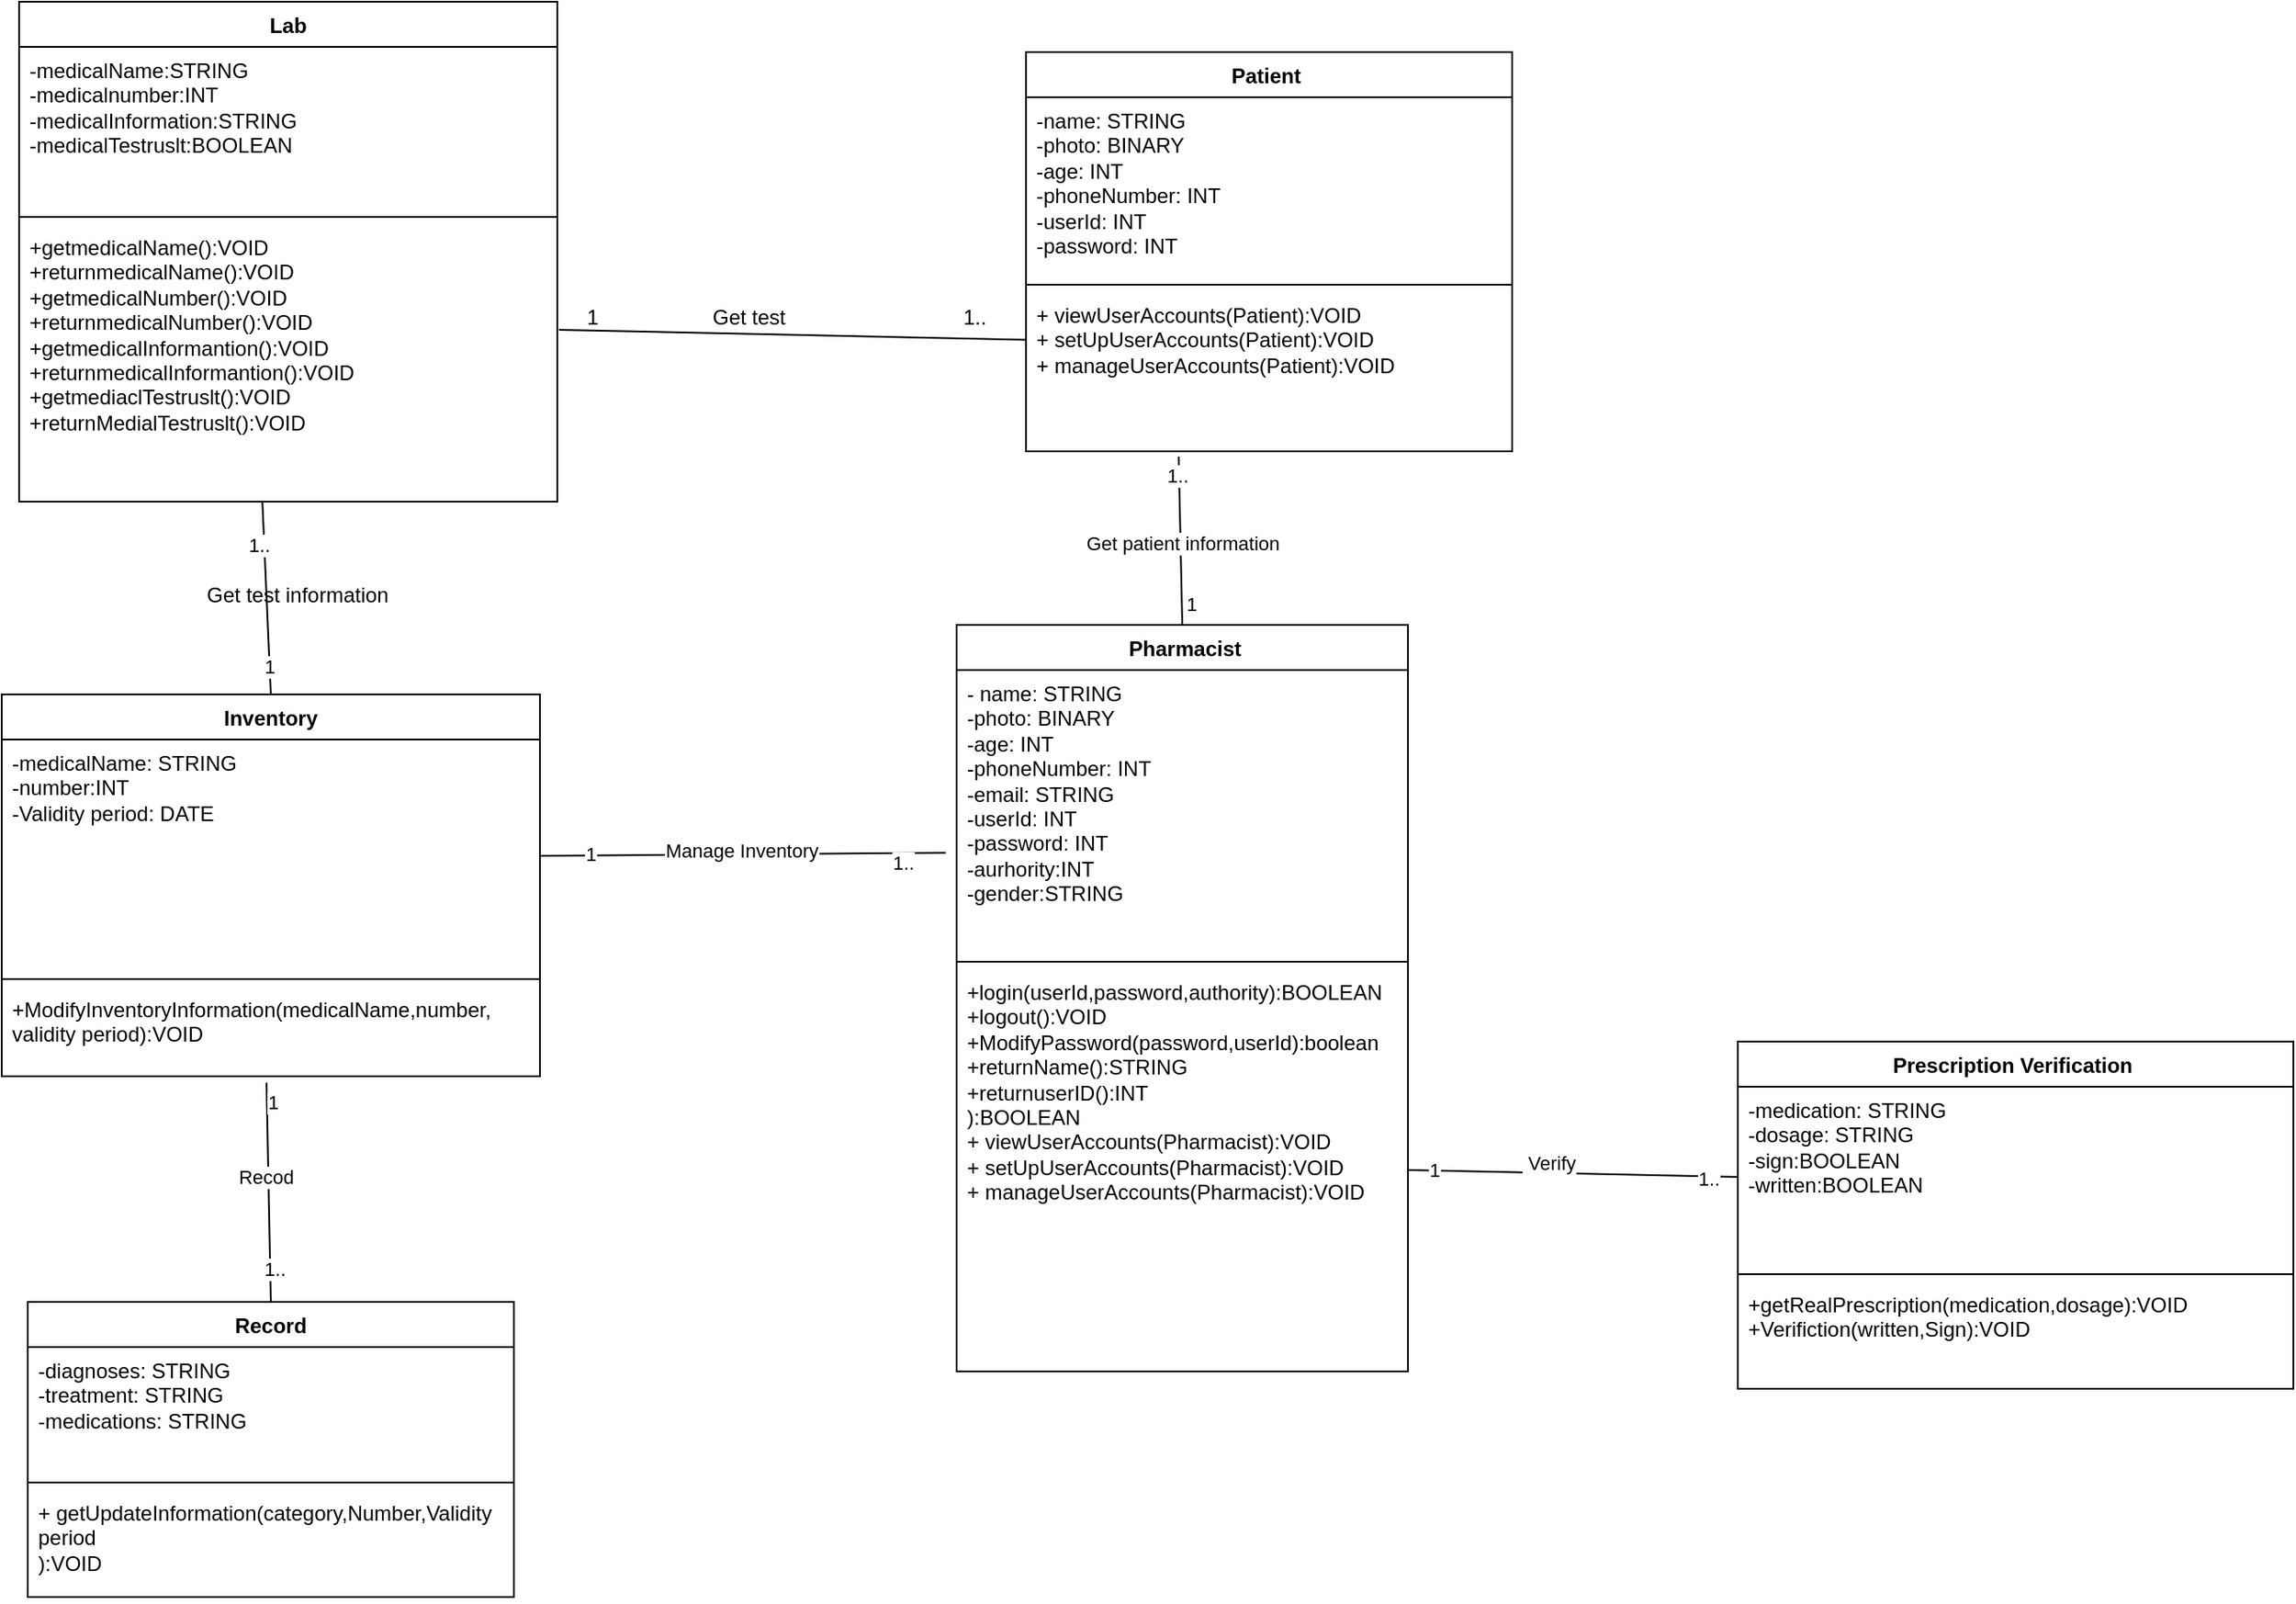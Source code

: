 <mxfile version="22.1.11" type="device">
  <diagram id="C5RBs43oDa-KdzZeNtuy" name="Page-1">
    <mxGraphModel dx="2901" dy="2267" grid="1" gridSize="10" guides="1" tooltips="1" connect="1" arrows="1" fold="1" page="1" pageScale="1" pageWidth="827" pageHeight="1169" math="0" shadow="0">
      <root>
        <mxCell id="WIyWlLk6GJQsqaUBKTNV-0" />
        <mxCell id="WIyWlLk6GJQsqaUBKTNV-1" parent="WIyWlLk6GJQsqaUBKTNV-0" />
        <mxCell id="A1Px3inc8JobTNi5prbL-6" value="&amp;nbsp;Pharmacist" style="swimlane;fontStyle=1;align=center;verticalAlign=top;childLayout=stackLayout;horizontal=1;startSize=26;horizontalStack=0;resizeParent=1;resizeParentMax=0;resizeLast=0;collapsible=1;marginBottom=0;whiteSpace=wrap;html=1;" parent="WIyWlLk6GJQsqaUBKTNV-1" vertex="1">
          <mxGeometry x="430" y="250" width="260" height="430" as="geometry" />
        </mxCell>
        <mxCell id="A1Px3inc8JobTNi5prbL-7" value="- name: STRING&lt;br&gt;-photo: BINARY&lt;br&gt;-age: INT&lt;br&gt;-phoneNumber: INT&lt;br&gt;-email: STRING&lt;br&gt;-userId: INT&lt;br&gt;-password: INT&lt;br&gt;-aurhority:INT&lt;br&gt;-gender:STRING" style="text;strokeColor=none;fillColor=none;align=left;verticalAlign=top;spacingLeft=4;spacingRight=4;overflow=hidden;rotatable=0;points=[[0,0.5],[1,0.5]];portConstraint=eastwest;whiteSpace=wrap;html=1;" parent="A1Px3inc8JobTNi5prbL-6" vertex="1">
          <mxGeometry y="26" width="260" height="164" as="geometry" />
        </mxCell>
        <mxCell id="A1Px3inc8JobTNi5prbL-8" value="" style="line;strokeWidth=1;fillColor=none;align=left;verticalAlign=middle;spacingTop=-1;spacingLeft=3;spacingRight=3;rotatable=0;labelPosition=right;points=[];portConstraint=eastwest;strokeColor=inherit;" parent="A1Px3inc8JobTNi5prbL-6" vertex="1">
          <mxGeometry y="190" width="260" height="8" as="geometry" />
        </mxCell>
        <mxCell id="A1Px3inc8JobTNi5prbL-9" value="+login(userId,password,authority):BOOLEAN&lt;br&gt;+logout():VOID&lt;br&gt;+ModifyPassword(password,userId):boolean&lt;br&gt;+returnName():STRING&lt;br&gt;+returnuserID():INT&lt;br&gt;):BOOLEAN&lt;br&gt;+ viewUserAccounts(Pharmacist):VOID&lt;br style=&quot;border-color: var(--border-color);&quot;&gt;+ setUpUserAccounts(Pharmacist):VOID&lt;br style=&quot;border-color: var(--border-color);&quot;&gt;+ manageUserAccounts(Pharmacist):VOID" style="text;strokeColor=none;fillColor=none;align=left;verticalAlign=top;spacingLeft=4;spacingRight=4;overflow=hidden;rotatable=0;points=[[0,0.5],[1,0.5]];portConstraint=eastwest;whiteSpace=wrap;html=1;" parent="A1Px3inc8JobTNi5prbL-6" vertex="1">
          <mxGeometry y="198" width="260" height="232" as="geometry" />
        </mxCell>
        <mxCell id="A1Px3inc8JobTNi5prbL-11" value="Patient&amp;nbsp;" style="swimlane;fontStyle=1;align=center;verticalAlign=top;childLayout=stackLayout;horizontal=1;startSize=26;horizontalStack=0;resizeParent=1;resizeParentMax=0;resizeLast=0;collapsible=1;marginBottom=0;whiteSpace=wrap;html=1;" parent="WIyWlLk6GJQsqaUBKTNV-1" vertex="1">
          <mxGeometry x="470" y="-80" width="280" height="230" as="geometry" />
        </mxCell>
        <mxCell id="A1Px3inc8JobTNi5prbL-12" value="-name: STRING&lt;br&gt;-photo: BINARY&lt;br&gt;-age: INT&lt;br&gt;-phoneNumber: INT&lt;br&gt;-userId: INT&lt;br&gt;-password: INT" style="text;strokeColor=none;fillColor=none;align=left;verticalAlign=top;spacingLeft=4;spacingRight=4;overflow=hidden;rotatable=0;points=[[0,0.5],[1,0.5]];portConstraint=eastwest;whiteSpace=wrap;html=1;" parent="A1Px3inc8JobTNi5prbL-11" vertex="1">
          <mxGeometry y="26" width="280" height="104" as="geometry" />
        </mxCell>
        <mxCell id="A1Px3inc8JobTNi5prbL-13" value="" style="line;strokeWidth=1;fillColor=none;align=left;verticalAlign=middle;spacingTop=-1;spacingLeft=3;spacingRight=3;rotatable=0;labelPosition=right;points=[];portConstraint=eastwest;strokeColor=inherit;" parent="A1Px3inc8JobTNi5prbL-11" vertex="1">
          <mxGeometry y="130" width="280" height="8" as="geometry" />
        </mxCell>
        <mxCell id="A1Px3inc8JobTNi5prbL-14" value="+ viewUserAccounts(Patient):VOID&lt;br&gt;+ setUpUserAccounts(Patient):VOID&lt;br&gt;+ manageUserAccounts(Patient):VOID&lt;br&gt;" style="text;strokeColor=none;fillColor=none;align=left;verticalAlign=top;spacingLeft=4;spacingRight=4;overflow=hidden;rotatable=0;points=[[0,0.5],[1,0.5]];portConstraint=eastwest;whiteSpace=wrap;html=1;" parent="A1Px3inc8JobTNi5prbL-11" vertex="1">
          <mxGeometry y="138" width="280" height="92" as="geometry" />
        </mxCell>
        <mxCell id="A1Px3inc8JobTNi5prbL-19" value="Prescription Verification&amp;nbsp;" style="swimlane;fontStyle=1;align=center;verticalAlign=top;childLayout=stackLayout;horizontal=1;startSize=26;horizontalStack=0;resizeParent=1;resizeParentMax=0;resizeLast=0;collapsible=1;marginBottom=0;whiteSpace=wrap;html=1;" parent="WIyWlLk6GJQsqaUBKTNV-1" vertex="1">
          <mxGeometry x="880" y="490" width="320" height="200" as="geometry" />
        </mxCell>
        <mxCell id="A1Px3inc8JobTNi5prbL-20" value="-medication: STRING&lt;br&gt;-dosage: STRING&lt;br&gt;-sign:BOOLEAN&lt;br&gt;-written:BOOLEAN" style="text;strokeColor=none;fillColor=none;align=left;verticalAlign=top;spacingLeft=4;spacingRight=4;overflow=hidden;rotatable=0;points=[[0,0.5],[1,0.5]];portConstraint=eastwest;whiteSpace=wrap;html=1;" parent="A1Px3inc8JobTNi5prbL-19" vertex="1">
          <mxGeometry y="26" width="320" height="104" as="geometry" />
        </mxCell>
        <mxCell id="A1Px3inc8JobTNi5prbL-21" value="" style="line;strokeWidth=1;fillColor=none;align=left;verticalAlign=middle;spacingTop=-1;spacingLeft=3;spacingRight=3;rotatable=0;labelPosition=right;points=[];portConstraint=eastwest;strokeColor=inherit;" parent="A1Px3inc8JobTNi5prbL-19" vertex="1">
          <mxGeometry y="130" width="320" height="8" as="geometry" />
        </mxCell>
        <mxCell id="A1Px3inc8JobTNi5prbL-22" value="+getRealPrescription(medication,dosage):VOID&lt;br&gt;+Verifiction(written,Sign):VOID" style="text;strokeColor=none;fillColor=none;align=left;verticalAlign=top;spacingLeft=4;spacingRight=4;overflow=hidden;rotatable=0;points=[[0,0.5],[1,0.5]];portConstraint=eastwest;whiteSpace=wrap;html=1;" parent="A1Px3inc8JobTNi5prbL-19" vertex="1">
          <mxGeometry y="138" width="320" height="62" as="geometry" />
        </mxCell>
        <mxCell id="A1Px3inc8JobTNi5prbL-27" value="Inventory" style="swimlane;fontStyle=1;align=center;verticalAlign=top;childLayout=stackLayout;horizontal=1;startSize=26;horizontalStack=0;resizeParent=1;resizeParentMax=0;resizeLast=0;collapsible=1;marginBottom=0;whiteSpace=wrap;html=1;" parent="WIyWlLk6GJQsqaUBKTNV-1" vertex="1">
          <mxGeometry x="-120" y="290" width="310" height="220" as="geometry" />
        </mxCell>
        <mxCell id="A1Px3inc8JobTNi5prbL-28" value="-medicalName: STRING&lt;br&gt;-number:INT&lt;br&gt;-Validity period: DATE" style="text;strokeColor=none;fillColor=none;align=left;verticalAlign=top;spacingLeft=4;spacingRight=4;overflow=hidden;rotatable=0;points=[[0,0.5],[1,0.5]];portConstraint=eastwest;whiteSpace=wrap;html=1;" parent="A1Px3inc8JobTNi5prbL-27" vertex="1">
          <mxGeometry y="26" width="310" height="134" as="geometry" />
        </mxCell>
        <mxCell id="A1Px3inc8JobTNi5prbL-29" value="" style="line;strokeWidth=1;fillColor=none;align=left;verticalAlign=middle;spacingTop=-1;spacingLeft=3;spacingRight=3;rotatable=0;labelPosition=right;points=[];portConstraint=eastwest;strokeColor=inherit;" parent="A1Px3inc8JobTNi5prbL-27" vertex="1">
          <mxGeometry y="160" width="310" height="8" as="geometry" />
        </mxCell>
        <mxCell id="A1Px3inc8JobTNi5prbL-30" value="+ModifyInventoryInformation(medicalName,number,&lt;br&gt;validity period):VOID" style="text;strokeColor=none;fillColor=none;align=left;verticalAlign=top;spacingLeft=4;spacingRight=4;overflow=hidden;rotatable=0;points=[[0,0.5],[1,0.5]];portConstraint=eastwest;whiteSpace=wrap;html=1;" parent="A1Px3inc8JobTNi5prbL-27" vertex="1">
          <mxGeometry y="168" width="310" height="52" as="geometry" />
        </mxCell>
        <mxCell id="A1Px3inc8JobTNi5prbL-31" value="Record" style="swimlane;fontStyle=1;align=center;verticalAlign=top;childLayout=stackLayout;horizontal=1;startSize=26;horizontalStack=0;resizeParent=1;resizeParentMax=0;resizeLast=0;collapsible=1;marginBottom=0;whiteSpace=wrap;html=1;" parent="WIyWlLk6GJQsqaUBKTNV-1" vertex="1">
          <mxGeometry x="-105" y="640" width="280" height="170" as="geometry" />
        </mxCell>
        <mxCell id="A1Px3inc8JobTNi5prbL-32" value="-diagnoses: STRING&lt;br&gt;-treatment: STRING&lt;br&gt;-medications: STRING" style="text;strokeColor=none;fillColor=none;align=left;verticalAlign=top;spacingLeft=4;spacingRight=4;overflow=hidden;rotatable=0;points=[[0,0.5],[1,0.5]];portConstraint=eastwest;whiteSpace=wrap;html=1;" parent="A1Px3inc8JobTNi5prbL-31" vertex="1">
          <mxGeometry y="26" width="280" height="74" as="geometry" />
        </mxCell>
        <mxCell id="A1Px3inc8JobTNi5prbL-33" value="" style="line;strokeWidth=1;fillColor=none;align=left;verticalAlign=middle;spacingTop=-1;spacingLeft=3;spacingRight=3;rotatable=0;labelPosition=right;points=[];portConstraint=eastwest;strokeColor=inherit;" parent="A1Px3inc8JobTNi5prbL-31" vertex="1">
          <mxGeometry y="100" width="280" height="8" as="geometry" />
        </mxCell>
        <mxCell id="A1Px3inc8JobTNi5prbL-34" value="+ getUpdateInformation(category,Number,Validity period&lt;br&gt;):VOID" style="text;strokeColor=none;fillColor=none;align=left;verticalAlign=top;spacingLeft=4;spacingRight=4;overflow=hidden;rotatable=0;points=[[0,0.5],[1,0.5]];portConstraint=eastwest;whiteSpace=wrap;html=1;" parent="A1Px3inc8JobTNi5prbL-31" vertex="1">
          <mxGeometry y="108" width="280" height="62" as="geometry" />
        </mxCell>
        <mxCell id="A1Px3inc8JobTNi5prbL-42" value="" style="endArrow=none;html=1;rounded=0;entryX=0.314;entryY=1.033;entryDx=0;entryDy=0;exitX=0.5;exitY=0;exitDx=0;exitDy=0;entryPerimeter=0;" parent="WIyWlLk6GJQsqaUBKTNV-1" source="A1Px3inc8JobTNi5prbL-6" target="A1Px3inc8JobTNi5prbL-14" edge="1">
          <mxGeometry width="50" height="50" relative="1" as="geometry">
            <mxPoint x="1370" y="290" as="sourcePoint" />
            <mxPoint x="1420" y="240" as="targetPoint" />
          </mxGeometry>
        </mxCell>
        <mxCell id="A1Px3inc8JobTNi5prbL-50" value="1" style="edgeLabel;html=1;align=center;verticalAlign=middle;resizable=0;points=[];" parent="A1Px3inc8JobTNi5prbL-42" vertex="1" connectable="0">
          <mxGeometry x="-0.743" y="-5" relative="1" as="geometry">
            <mxPoint as="offset" />
          </mxGeometry>
        </mxCell>
        <mxCell id="A1Px3inc8JobTNi5prbL-51" value="1.." style="edgeLabel;html=1;align=center;verticalAlign=middle;resizable=0;points=[];" parent="A1Px3inc8JobTNi5prbL-42" vertex="1" connectable="0">
          <mxGeometry x="0.776" y="1" relative="1" as="geometry">
            <mxPoint as="offset" />
          </mxGeometry>
        </mxCell>
        <mxCell id="z3XjYavp7dllJDLF19lj-2" value="Get patient information" style="edgeLabel;html=1;align=center;verticalAlign=middle;resizable=0;points=[];" parent="A1Px3inc8JobTNi5prbL-42" vertex="1" connectable="0">
          <mxGeometry x="-0.021" y="-1" relative="1" as="geometry">
            <mxPoint as="offset" />
          </mxGeometry>
        </mxCell>
        <mxCell id="A1Px3inc8JobTNi5prbL-44" value="" style="endArrow=none;html=1;rounded=0;exitX=1;exitY=0.5;exitDx=0;exitDy=0;entryX=0;entryY=0.5;entryDx=0;entryDy=0;" parent="WIyWlLk6GJQsqaUBKTNV-1" source="A1Px3inc8JobTNi5prbL-9" target="A1Px3inc8JobTNi5prbL-20" edge="1">
          <mxGeometry width="50" height="50" relative="1" as="geometry">
            <mxPoint x="1370" y="290" as="sourcePoint" />
            <mxPoint x="1420" y="240" as="targetPoint" />
          </mxGeometry>
        </mxCell>
        <mxCell id="A1Px3inc8JobTNi5prbL-54" value="1" style="edgeLabel;html=1;align=center;verticalAlign=middle;resizable=0;points=[];" parent="A1Px3inc8JobTNi5prbL-44" vertex="1" connectable="0">
          <mxGeometry x="-0.844" y="1" relative="1" as="geometry">
            <mxPoint as="offset" />
          </mxGeometry>
        </mxCell>
        <mxCell id="A1Px3inc8JobTNi5prbL-55" value="1.." style="edgeLabel;html=1;align=center;verticalAlign=middle;resizable=0;points=[];" parent="A1Px3inc8JobTNi5prbL-44" vertex="1" connectable="0">
          <mxGeometry x="0.82" y="-2" relative="1" as="geometry">
            <mxPoint y="-1" as="offset" />
          </mxGeometry>
        </mxCell>
        <mxCell id="z3XjYavp7dllJDLF19lj-0" value="&amp;nbsp;Verify" style="edgeLabel;html=1;align=center;verticalAlign=middle;resizable=0;points=[];" parent="A1Px3inc8JobTNi5prbL-44" vertex="1" connectable="0">
          <mxGeometry x="-0.206" relative="1" as="geometry">
            <mxPoint x="5" y="-6" as="offset" />
          </mxGeometry>
        </mxCell>
        <mxCell id="A1Px3inc8JobTNi5prbL-48" value="" style="endArrow=none;html=1;rounded=0;exitX=1;exitY=0.5;exitDx=0;exitDy=0;entryX=-0.024;entryY=0.642;entryDx=0;entryDy=0;entryPerimeter=0;" parent="WIyWlLk6GJQsqaUBKTNV-1" source="A1Px3inc8JobTNi5prbL-28" target="A1Px3inc8JobTNi5prbL-7" edge="1">
          <mxGeometry width="50" height="50" relative="1" as="geometry">
            <mxPoint x="1370" y="290" as="sourcePoint" />
            <mxPoint x="1420" y="240" as="targetPoint" />
          </mxGeometry>
        </mxCell>
        <mxCell id="A1Px3inc8JobTNi5prbL-58" value="1" style="edgeLabel;html=1;align=center;verticalAlign=middle;resizable=0;points=[];" parent="A1Px3inc8JobTNi5prbL-48" vertex="1" connectable="0">
          <mxGeometry x="-0.756" y="1" relative="1" as="geometry">
            <mxPoint as="offset" />
          </mxGeometry>
        </mxCell>
        <mxCell id="A1Px3inc8JobTNi5prbL-60" value="1.." style="edgeLabel;html=1;align=center;verticalAlign=middle;resizable=0;points=[];" parent="A1Px3inc8JobTNi5prbL-48" vertex="1" connectable="0">
          <mxGeometry x="0.786" y="-6" relative="1" as="geometry">
            <mxPoint y="-1" as="offset" />
          </mxGeometry>
        </mxCell>
        <mxCell id="z3XjYavp7dllJDLF19lj-7" value="Manage Inventory" style="edgeLabel;html=1;align=center;verticalAlign=middle;resizable=0;points=[];" parent="A1Px3inc8JobTNi5prbL-48" vertex="1" connectable="0">
          <mxGeometry x="-0.013" y="2" relative="1" as="geometry">
            <mxPoint as="offset" />
          </mxGeometry>
        </mxCell>
        <mxCell id="A1Px3inc8JobTNi5prbL-49" value="" style="endArrow=none;html=1;rounded=0;exitX=0.5;exitY=0;exitDx=0;exitDy=0;entryX=0.492;entryY=1.071;entryDx=0;entryDy=0;entryPerimeter=0;" parent="WIyWlLk6GJQsqaUBKTNV-1" source="A1Px3inc8JobTNi5prbL-31" target="A1Px3inc8JobTNi5prbL-30" edge="1">
          <mxGeometry width="50" height="50" relative="1" as="geometry">
            <mxPoint x="1110" y="560" as="sourcePoint" />
            <mxPoint x="1160" y="510" as="targetPoint" />
          </mxGeometry>
        </mxCell>
        <mxCell id="A1Px3inc8JobTNi5prbL-61" value="1" style="edgeLabel;html=1;align=center;verticalAlign=middle;resizable=0;points=[];" parent="A1Px3inc8JobTNi5prbL-49" vertex="1" connectable="0">
          <mxGeometry x="0.821" y="-3" relative="1" as="geometry">
            <mxPoint as="offset" />
          </mxGeometry>
        </mxCell>
        <mxCell id="A1Px3inc8JobTNi5prbL-62" value="1.." style="edgeLabel;html=1;align=center;verticalAlign=middle;resizable=0;points=[];" parent="A1Px3inc8JobTNi5prbL-49" vertex="1" connectable="0">
          <mxGeometry x="-0.689" y="-2" relative="1" as="geometry">
            <mxPoint as="offset" />
          </mxGeometry>
        </mxCell>
        <mxCell id="z3XjYavp7dllJDLF19lj-9" value="Recod" style="edgeLabel;html=1;align=center;verticalAlign=middle;resizable=0;points=[];" parent="A1Px3inc8JobTNi5prbL-49" vertex="1" connectable="0">
          <mxGeometry x="0.148" y="2" relative="1" as="geometry">
            <mxPoint as="offset" />
          </mxGeometry>
        </mxCell>
        <mxCell id="COVP19TpdpwQZzEGtEoU-0" value="Lab" style="swimlane;fontStyle=1;align=center;verticalAlign=top;childLayout=stackLayout;horizontal=1;startSize=26;horizontalStack=0;resizeParent=1;resizeParentMax=0;resizeLast=0;collapsible=1;marginBottom=0;whiteSpace=wrap;html=1;" parent="WIyWlLk6GJQsqaUBKTNV-1" vertex="1">
          <mxGeometry x="-110" y="-109" width="310" height="288" as="geometry" />
        </mxCell>
        <mxCell id="COVP19TpdpwQZzEGtEoU-1" value="-medicalName:STRING&lt;br&gt;-medicalnumber:INT&lt;br&gt;-medicalInformation:STRING&lt;br&gt;-medicalTestruslt:BOOLEAN&amp;nbsp;" style="text;strokeColor=none;fillColor=none;align=left;verticalAlign=top;spacingLeft=4;spacingRight=4;overflow=hidden;rotatable=0;points=[[0,0.5],[1,0.5]];portConstraint=eastwest;whiteSpace=wrap;html=1;" parent="COVP19TpdpwQZzEGtEoU-0" vertex="1">
          <mxGeometry y="26" width="310" height="94" as="geometry" />
        </mxCell>
        <mxCell id="COVP19TpdpwQZzEGtEoU-2" value="" style="line;strokeWidth=1;fillColor=none;align=left;verticalAlign=middle;spacingTop=-1;spacingLeft=3;spacingRight=3;rotatable=0;labelPosition=right;points=[];portConstraint=eastwest;strokeColor=inherit;" parent="COVP19TpdpwQZzEGtEoU-0" vertex="1">
          <mxGeometry y="120" width="310" height="8" as="geometry" />
        </mxCell>
        <mxCell id="COVP19TpdpwQZzEGtEoU-3" value="+getmedicalName():VOID&lt;br&gt;+returnmedicalName():VOID&lt;br&gt;+getmedicalNumber():VOID&lt;br&gt;+returnmedicalNumber():VOID&lt;br&gt;+getmedicalInformantion():VOID&lt;br&gt;+returnmedicalInformantion():VOID&lt;br&gt;+getmediaclTestruslt():VOID&lt;br&gt;+returnMedialTestruslt():VOID" style="text;strokeColor=none;fillColor=none;align=left;verticalAlign=top;spacingLeft=4;spacingRight=4;overflow=hidden;rotatable=0;points=[[0,0.5],[1,0.5]];portConstraint=eastwest;whiteSpace=wrap;html=1;" parent="COVP19TpdpwQZzEGtEoU-0" vertex="1">
          <mxGeometry y="128" width="310" height="160" as="geometry" />
        </mxCell>
        <mxCell id="COVP19TpdpwQZzEGtEoU-4" value="" style="endArrow=none;html=1;rounded=0;exitX=1.003;exitY=0.381;exitDx=0;exitDy=0;exitPerimeter=0;entryX=0.001;entryY=0.302;entryDx=0;entryDy=0;entryPerimeter=0;" parent="WIyWlLk6GJQsqaUBKTNV-1" source="COVP19TpdpwQZzEGtEoU-3" target="A1Px3inc8JobTNi5prbL-14" edge="1">
          <mxGeometry width="50" height="50" relative="1" as="geometry">
            <mxPoint x="460" y="300" as="sourcePoint" />
            <mxPoint x="510" y="250" as="targetPoint" />
          </mxGeometry>
        </mxCell>
        <mxCell id="COVP19TpdpwQZzEGtEoU-5" value="1" style="text;html=1;align=center;verticalAlign=middle;resizable=0;points=[];autosize=1;strokeColor=none;fillColor=none;" parent="WIyWlLk6GJQsqaUBKTNV-1" vertex="1">
          <mxGeometry x="205" y="58" width="30" height="30" as="geometry" />
        </mxCell>
        <mxCell id="COVP19TpdpwQZzEGtEoU-6" value="1.." style="text;html=1;align=center;verticalAlign=middle;resizable=0;points=[];autosize=1;strokeColor=none;fillColor=none;" parent="WIyWlLk6GJQsqaUBKTNV-1" vertex="1">
          <mxGeometry x="420" y="58" width="40" height="30" as="geometry" />
        </mxCell>
        <mxCell id="COVP19TpdpwQZzEGtEoU-7" value="Get test" style="text;html=1;align=center;verticalAlign=middle;resizable=0;points=[];autosize=1;strokeColor=none;fillColor=none;" parent="WIyWlLk6GJQsqaUBKTNV-1" vertex="1">
          <mxGeometry x="275" y="58" width="70" height="30" as="geometry" />
        </mxCell>
        <mxCell id="COVP19TpdpwQZzEGtEoU-8" value="" style="endArrow=none;html=1;rounded=0;exitX=0.5;exitY=0;exitDx=0;exitDy=0;entryX=0.452;entryY=0.999;entryDx=0;entryDy=0;entryPerimeter=0;" parent="WIyWlLk6GJQsqaUBKTNV-1" source="A1Px3inc8JobTNi5prbL-27" target="COVP19TpdpwQZzEGtEoU-3" edge="1">
          <mxGeometry width="50" height="50" relative="1" as="geometry">
            <mxPoint x="460" y="300" as="sourcePoint" />
            <mxPoint x="510" y="250" as="targetPoint" />
          </mxGeometry>
        </mxCell>
        <mxCell id="COVP19TpdpwQZzEGtEoU-9" value="1" style="edgeLabel;html=1;align=center;verticalAlign=middle;resizable=0;points=[];" parent="COVP19TpdpwQZzEGtEoU-8" vertex="1" connectable="0">
          <mxGeometry x="-0.713" y="1" relative="1" as="geometry">
            <mxPoint as="offset" />
          </mxGeometry>
        </mxCell>
        <mxCell id="COVP19TpdpwQZzEGtEoU-10" value="1.." style="edgeLabel;html=1;align=center;verticalAlign=middle;resizable=0;points=[];" parent="COVP19TpdpwQZzEGtEoU-8" vertex="1" connectable="0">
          <mxGeometry x="0.559" y="3" relative="1" as="geometry">
            <mxPoint as="offset" />
          </mxGeometry>
        </mxCell>
        <mxCell id="COVP19TpdpwQZzEGtEoU-11" value="Get test information" style="text;html=1;align=center;verticalAlign=middle;resizable=0;points=[];autosize=1;strokeColor=none;fillColor=none;" parent="WIyWlLk6GJQsqaUBKTNV-1" vertex="1">
          <mxGeometry x="-15" y="218" width="130" height="30" as="geometry" />
        </mxCell>
      </root>
    </mxGraphModel>
  </diagram>
</mxfile>
